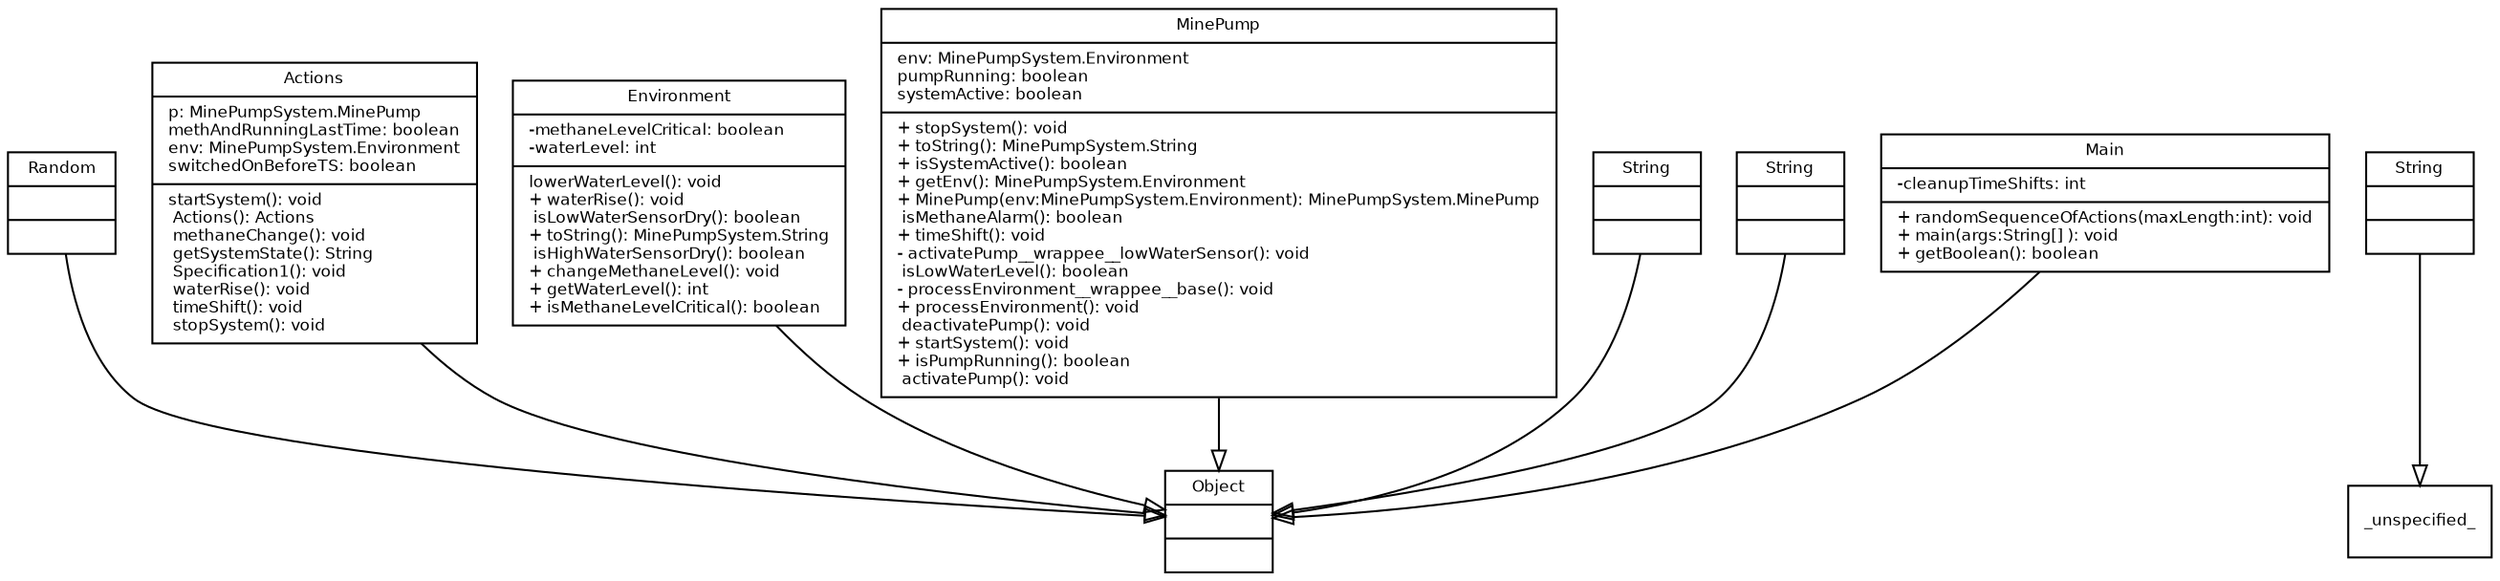 digraph TypeHierarchy { 
        fontname = "Bitstream Vera Sans"
        fontsize = 8

        node [
                  fontname = "Bitstream Vera Sans"
                  fontsize = 8
                  shape = "record"
        ]

        edge [
                  fontname = "Bitstream Vera Sans"
                  fontsize = 8
        ]

        Random [
                  label = "{Random||}"
        ]

        Actions [
                  label = "{Actions|p: MinePumpSystem.MinePump\lmethAndRunningLastTime: boolean\lenv: MinePumpSystem.Environment\lswitchedOnBeforeTS: boolean\l| startSystem(): void\l Actions(): Actions\l methaneChange(): void\l getSystemState(): String\l Specification1(): void\l waterRise(): void\l timeShift(): void\l stopSystem(): void\l}"
        ]

        MinePumpSystem_Environment [
                  label = "{Environment|-methaneLevelCritical: boolean\l-waterLevel: int\l| lowerWaterLevel(): void\l+ waterRise(): void\l isLowWaterSensorDry(): boolean\l+ toString(): MinePumpSystem.String\l isHighWaterSensorDry(): boolean\l+ changeMethaneLevel(): void\l+ getWaterLevel(): int\l+ isMethaneLevelCritical(): boolean\l}"
        ]

        MinePumpSystem_MinePump [
                  label = "{MinePump|env: MinePumpSystem.Environment\lpumpRunning: boolean\lsystemActive: boolean\l|+ stopSystem(): void\l+ toString(): MinePumpSystem.String\l+ isSystemActive(): boolean\l+ getEnv(): MinePumpSystem.Environment\l+ MinePump(env:MinePumpSystem.Environment): MinePumpSystem.MinePump\l isMethaneAlarm(): boolean\l+ timeShift(): void\l- activatePump__wrappee__lowWaterSensor(): void\l isLowWaterLevel(): boolean\l- processEnvironment__wrappee__base(): void\l+ processEnvironment(): void\l deactivatePump(): void\l+ startSystem(): void\l+ isPumpRunning(): boolean\l activatePump(): void\l}"
        ]

        String [
                  label = "{String||}"
        ]

        java_lang_String [
                  label = "{String||}"
        ]

        java_lang_Object [
                  label = "{Object||}"
        ]

        MinePumpSystem_String [
                  label = "{String||}"
        ]

        Main [
                  label = "{Main|-cleanupTimeShifts: int\l|+ randomSequenceOfActions(maxLength:int): void\l+ main(args:String[] ): void\l+ getBoolean(): boolean\l}"
        ]

        edge [
                  arrowhead = "empty"
                  style = "solid"
                  arrowtail = "none"
        ]

        Random -> java_lang_Object
        Actions -> java_lang_Object
        MinePumpSystem_Environment -> java_lang_Object
        MinePumpSystem_MinePump -> java_lang_Object
        String -> _unspecified_
        java_lang_String -> java_lang_Object
        MinePumpSystem_String -> java_lang_Object
        Main -> java_lang_Object
        edge [
                  arrowhead = "empty"
                  style = "dashed"
                  arrowtail = "none"
        ]

        edge [
                  arrowhead = "normal"
                  style = "solid"
                  arrowtail = "odot"
        ]

}